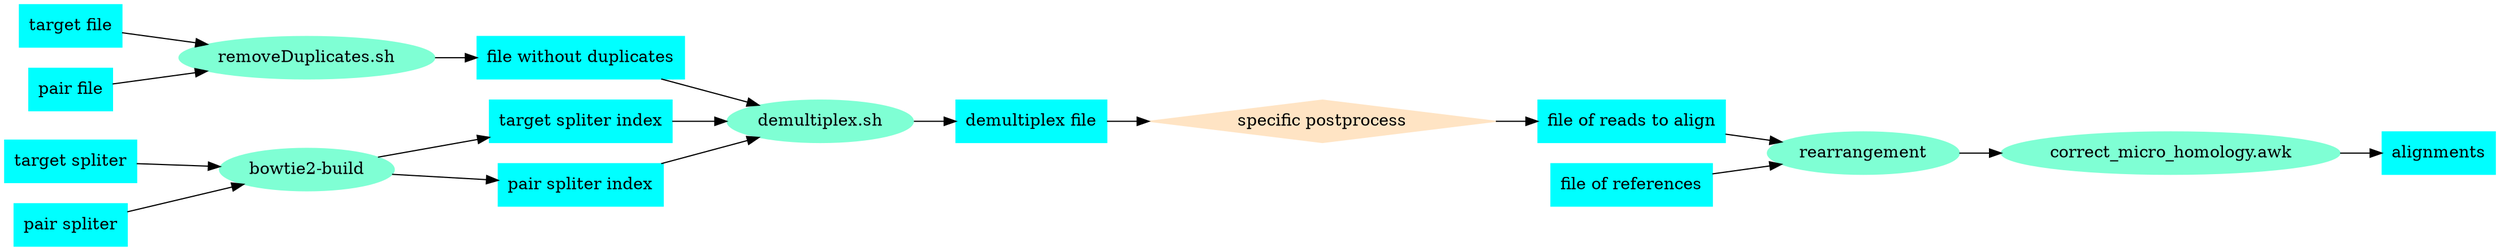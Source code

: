 # export by: dot -Tpng -o projectLogic.png projectLogic.gv

digraph projectLogic
{
    graph [layout=dot, rankdir="LR"]

    node [style=filled, shape=box, color=aqua]
    targetFile [label="target file"]
    pairedFile [label="pair file"]
    removeDup [label="removeDuplicates.sh", shape=ellipse, color=aquamarine]
    nonDupFile [label="file without duplicates"]
    targetSpliter [label="target spliter"]
    pairSpliter [label="pair spliter"]
    bowtie2build [label="bowtie2-build", shape=ellipse, color=aquamarine]
    targetSpliterIndex [label="target spliter index"]
    pairSpliterIndex [label="pair spliter index"]
    demultiplex [label="demultiplex.sh", shape=ellipse, color=aquamarine]
    demultiplexFile [label="demultiplex file"]
    specificPostprocess [label="specific postprocess", shape=diamond, color=bisque]
    postFile [label="file of reads to align"]
    refFile [label="file of references"]
    rearrangement [label="rearrangement", shape=ellipse, color=aquamarine]
    correct [label="correct_micro_homology.awk", shape=ellipse, color=aquamarine]
    algFile [label="alignments"]

    {targetFile, pairedFile} -> removeDup -> nonDupFile -> demultiplex -> demultiplexFile -> specificPostprocess -> postFile
    {targetSpliter, pairSpliter} -> bowtie2build -> {targetSpliterIndex, pairSpliterIndex} -> demultiplex
    {postFile, refFile} -> rearrangement -> correct -> algFile
}
